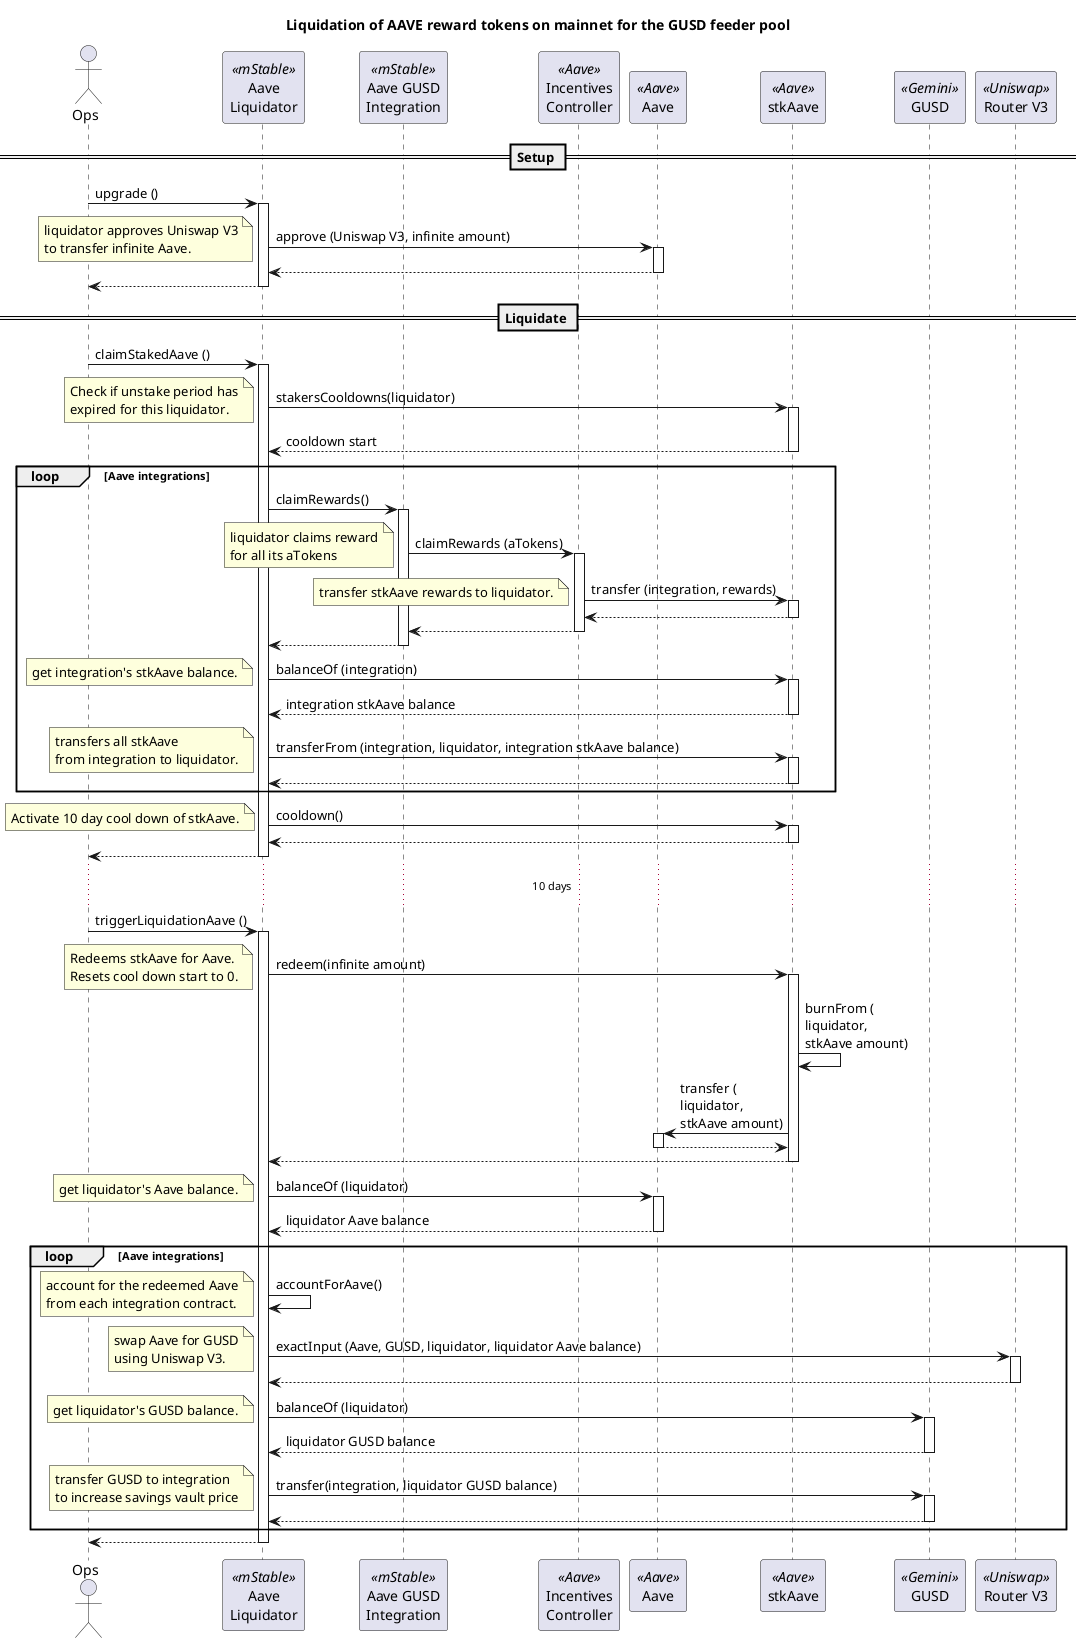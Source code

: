 @startuml

title "Liquidation of AAVE reward tokens on mainnet for the GUSD feeder pool"
 
actor Ops as ops
participant "Aave\nLiquidator" as liq <<mStable>>
participant "Aave GUSD\nIntegration" as int <<mStable>>
participant "Incentives\nController" as ic <<Aave>>
participant "Aave" as aave <<Aave>>
participant "stkAave" as stkAave <<Aave>>
participant "GUSD" as gusd <<Gemini>>
participant "Router V3" as uni <<Uniswap>>

== Setup ==

ops -> liq : upgrade ()
activate liq
liq -> aave : approve (Uniswap V3, infinite amount)
activate aave
note left : liquidator approves Uniswap V3\nto transfer infinite Aave.
return
return

== Liquidate ==

ops -> liq : claimStakedAave ()
activate liq
liq -> stkAave : stakersCooldowns(liquidator)
note left : Check if unstake period has\nexpired for this liquidator.
activate stkAave
return cooldown start
loop Aave integrations
liq -> int : claimRewards()
activate int
int -> ic : claimRewards (aTokens)
note left : liquidator claims reward\nfor all its aTokens
activate ic
ic -> stkAave : transfer (integration, rewards)
note left : transfer stkAave rewards to liquidator.
activate stkAave
return
return
return
liq -> stkAave : balanceOf (integration)
activate stkAave
note left : get integration's stkAave balance.
return integration stkAave balance
liq -> stkAave : transferFrom (integration, liquidator, integration stkAave balance)
note left : transfers all stkAave\nfrom integration to liquidator.
activate stkAave
return
end
liq -> stkAave : cooldown()
note left : Activate 10 day cool down of stkAave.
activate stkAave
return
return

...10 days...

ops -> liq : triggerLiquidationAave ()
activate liq
liq -> stkAave : redeem(infinite amount)
activate stkAave
note left : Redeems stkAave for Aave.\nResets cool down start to 0.
stkAave -> stkAave : burnFrom (\nliquidator,\nstkAave amount)
stkAave -> aave : transfer (\nliquidator,\nstkAave amount)
activate aave
return
return

liq -> aave : balanceOf (liquidator)
activate aave
note left : get liquidator's Aave balance.
return liquidator Aave balance

loop Aave integrations
liq -> liq : accountForAave()
note left : account for the redeemed Aave\nfrom each integration contract.

liq -> uni : exactInput (Aave, GUSD, liquidator, liquidator Aave balance)
activate uni
note left : swap Aave for GUSD\nusing Uniswap V3.
return

liq -> gusd : balanceOf (liquidator)
activate gusd
note left: get liquidator's GUSD balance.
return liquidator GUSD balance

liq -> gusd : transfer(integration, liquidator GUSD balance) 
activate gusd
note left: transfer GUSD to integration\nto increase savings vault price
return
end
return

@enduml

